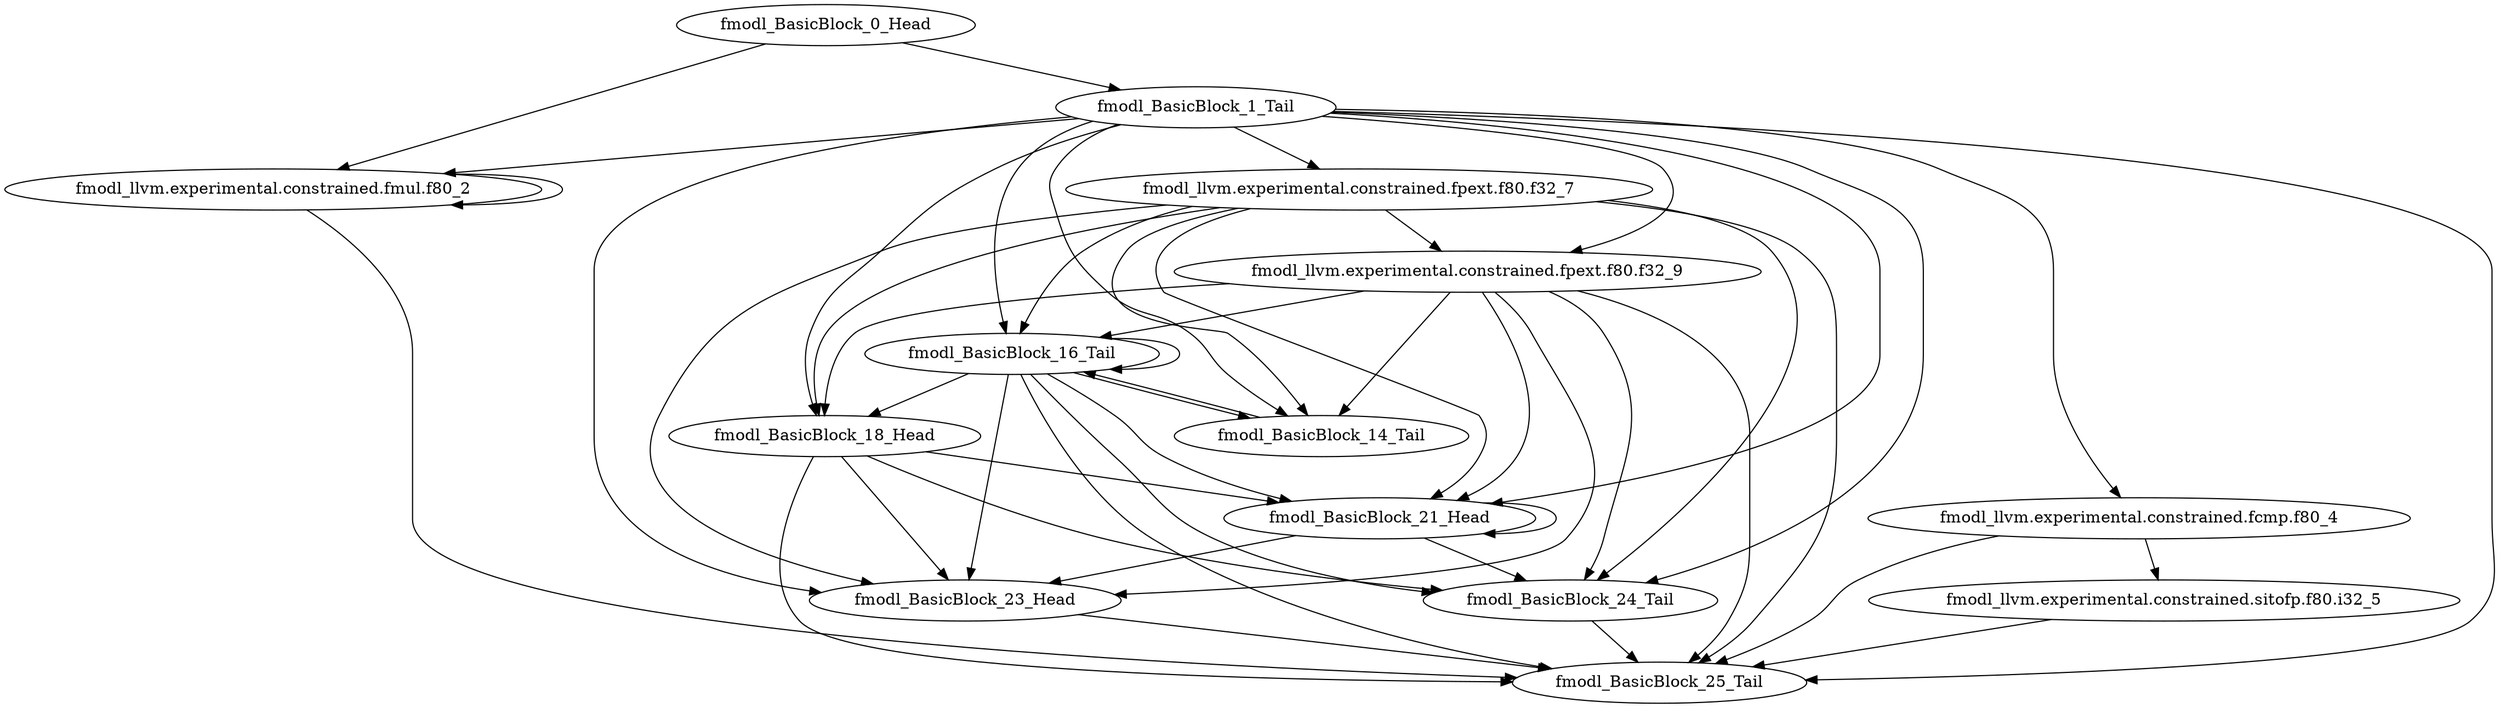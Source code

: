 digraph G {
    "fmodl_BasicBlock_0_Head" -> "fmodl_llvm.experimental.constrained.fmul.f80_2"
    "fmodl_BasicBlock_0_Head" -> "fmodl_BasicBlock_1_Tail"
    "fmodl_BasicBlock_21_Head" -> "fmodl_BasicBlock_21_Head"
    "fmodl_BasicBlock_21_Head" -> "fmodl_BasicBlock_24_Tail"
    "fmodl_BasicBlock_21_Head" -> "fmodl_BasicBlock_23_Head"
    "fmodl_llvm.experimental.constrained.fpext.f80.f32_7" -> "fmodl_BasicBlock_21_Head"
    "fmodl_llvm.experimental.constrained.fpext.f80.f32_7" -> "fmodl_BasicBlock_25_Tail"
    "fmodl_llvm.experimental.constrained.fpext.f80.f32_7" -> "fmodl_llvm.experimental.constrained.fpext.f80.f32_9"
    "fmodl_llvm.experimental.constrained.fpext.f80.f32_7" -> "fmodl_BasicBlock_16_Tail"
    "fmodl_llvm.experimental.constrained.fpext.f80.f32_7" -> "fmodl_BasicBlock_14_Tail"
    "fmodl_llvm.experimental.constrained.fpext.f80.f32_7" -> "fmodl_BasicBlock_18_Head"
    "fmodl_llvm.experimental.constrained.fpext.f80.f32_7" -> "fmodl_BasicBlock_24_Tail"
    "fmodl_llvm.experimental.constrained.fpext.f80.f32_7" -> "fmodl_BasicBlock_23_Head"
    "fmodl_llvm.experimental.constrained.fpext.f80.f32_9" -> "fmodl_BasicBlock_21_Head"
    "fmodl_llvm.experimental.constrained.fpext.f80.f32_9" -> "fmodl_BasicBlock_25_Tail"
    "fmodl_llvm.experimental.constrained.fpext.f80.f32_9" -> "fmodl_BasicBlock_16_Tail"
    "fmodl_llvm.experimental.constrained.fpext.f80.f32_9" -> "fmodl_BasicBlock_14_Tail"
    "fmodl_llvm.experimental.constrained.fpext.f80.f32_9" -> "fmodl_BasicBlock_18_Head"
    "fmodl_llvm.experimental.constrained.fpext.f80.f32_9" -> "fmodl_BasicBlock_24_Tail"
    "fmodl_llvm.experimental.constrained.fpext.f80.f32_9" -> "fmodl_BasicBlock_23_Head"
    "fmodl_BasicBlock_16_Tail" -> "fmodl_BasicBlock_21_Head"
    "fmodl_BasicBlock_16_Tail" -> "fmodl_BasicBlock_25_Tail"
    "fmodl_BasicBlock_16_Tail" -> "fmodl_BasicBlock_16_Tail"
    "fmodl_BasicBlock_16_Tail" -> "fmodl_BasicBlock_14_Tail"
    "fmodl_BasicBlock_16_Tail" -> "fmodl_BasicBlock_18_Head"
    "fmodl_BasicBlock_16_Tail" -> "fmodl_BasicBlock_24_Tail"
    "fmodl_BasicBlock_16_Tail" -> "fmodl_BasicBlock_23_Head"
    "fmodl_BasicBlock_14_Tail" -> "fmodl_BasicBlock_16_Tail"
    "fmodl_BasicBlock_18_Head" -> "fmodl_BasicBlock_21_Head"
    "fmodl_BasicBlock_18_Head" -> "fmodl_BasicBlock_25_Tail"
    "fmodl_BasicBlock_18_Head" -> "fmodl_BasicBlock_24_Tail"
    "fmodl_BasicBlock_18_Head" -> "fmodl_BasicBlock_23_Head"
    "fmodl_llvm.experimental.constrained.fmul.f80_2" -> "fmodl_BasicBlock_25_Tail"
    "fmodl_llvm.experimental.constrained.fmul.f80_2" -> "fmodl_llvm.experimental.constrained.fmul.f80_2"
    "fmodl_llvm.experimental.constrained.sitofp.f80.i32_5" -> "fmodl_BasicBlock_25_Tail"
    "fmodl_llvm.experimental.constrained.fcmp.f80_4" -> "fmodl_BasicBlock_25_Tail"
    "fmodl_llvm.experimental.constrained.fcmp.f80_4" -> "fmodl_llvm.experimental.constrained.sitofp.f80.i32_5"
    "fmodl_BasicBlock_24_Tail" -> "fmodl_BasicBlock_25_Tail"
    "fmodl_BasicBlock_23_Head" -> "fmodl_BasicBlock_25_Tail"
    "fmodl_BasicBlock_1_Tail" -> "fmodl_BasicBlock_21_Head"
    "fmodl_BasicBlock_1_Tail" -> "fmodl_llvm.experimental.constrained.fpext.f80.f32_7"
    "fmodl_BasicBlock_1_Tail" -> "fmodl_BasicBlock_25_Tail"
    "fmodl_BasicBlock_1_Tail" -> "fmodl_llvm.experimental.constrained.fpext.f80.f32_9"
    "fmodl_BasicBlock_1_Tail" -> "fmodl_BasicBlock_16_Tail"
    "fmodl_BasicBlock_1_Tail" -> "fmodl_BasicBlock_14_Tail"
    "fmodl_BasicBlock_1_Tail" -> "fmodl_BasicBlock_18_Head"
    "fmodl_BasicBlock_1_Tail" -> "fmodl_llvm.experimental.constrained.fmul.f80_2"
    "fmodl_BasicBlock_1_Tail" -> "fmodl_llvm.experimental.constrained.fcmp.f80_4"
    "fmodl_BasicBlock_1_Tail" -> "fmodl_BasicBlock_24_Tail"
    "fmodl_BasicBlock_1_Tail" -> "fmodl_BasicBlock_23_Head"
}
